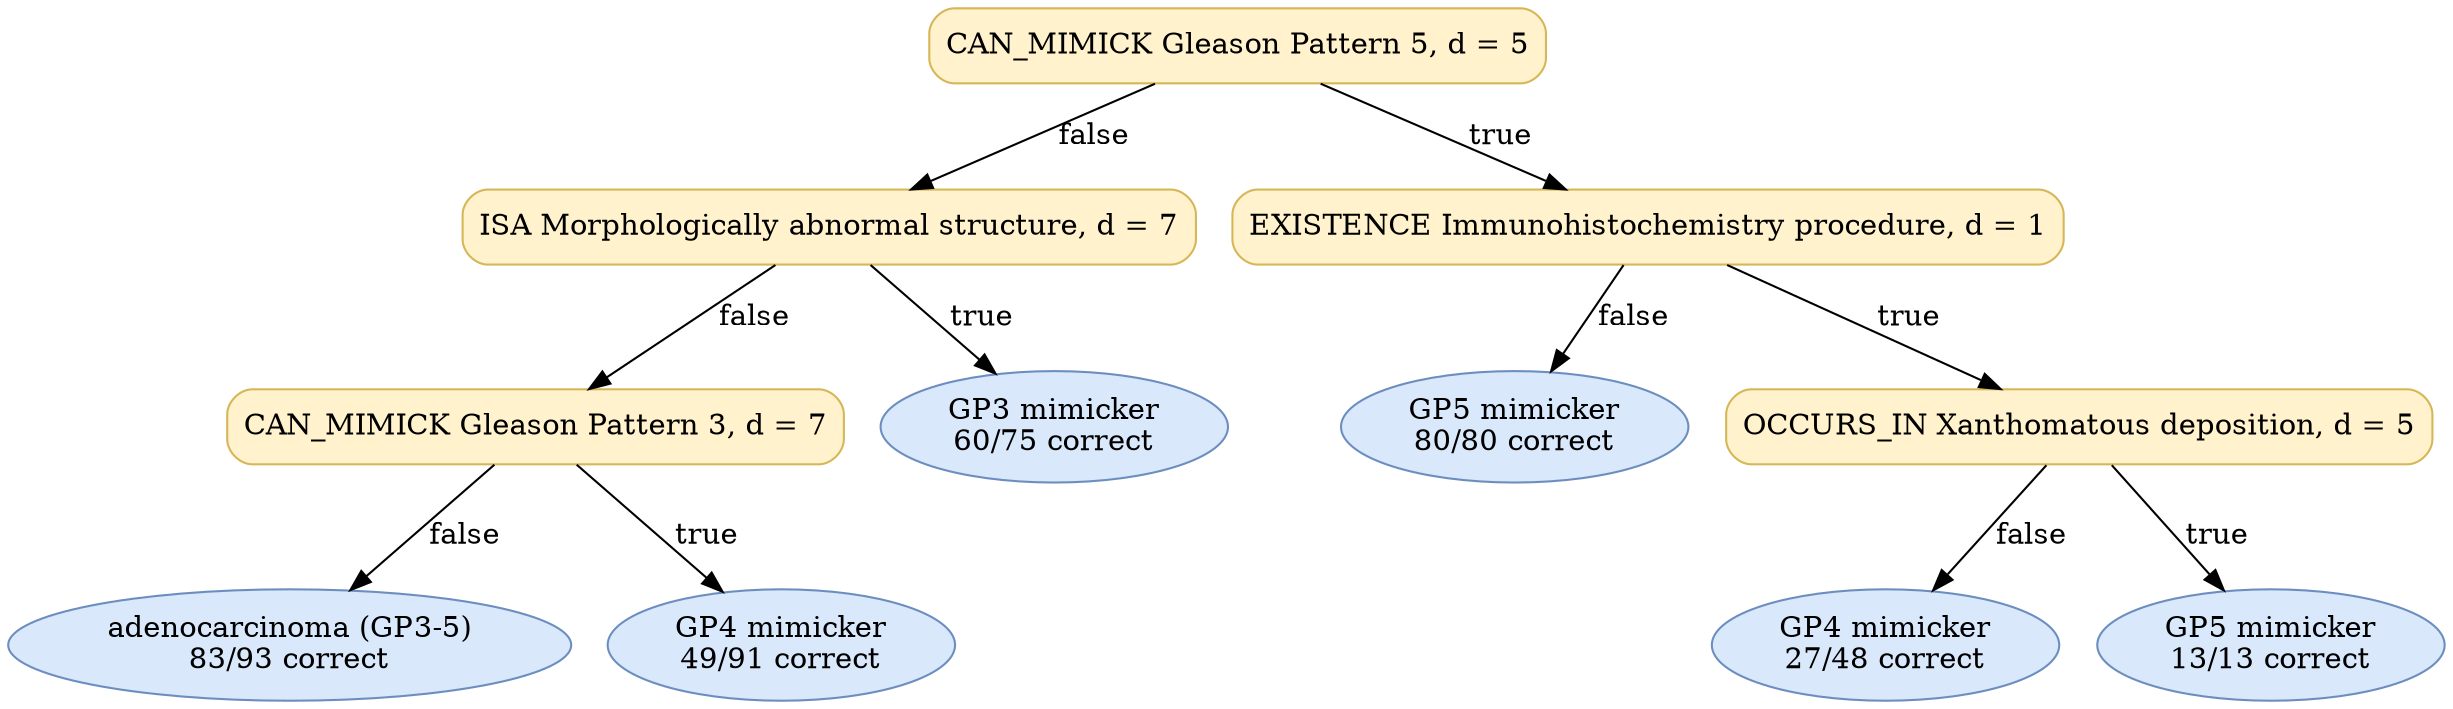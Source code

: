 digraph "DT" {
fontname="Times-Roman";
label="";
node [fontname="Times-Roman"];
Node1 [color="#D6B656", fillcolor="#FFF2CC", label="CAN_MIMICK Gleason Pattern 5, d = 5", shape="box", style="rounded,filled"];
Node2 [color="#D6B656", fillcolor="#FFF2CC", label="ISA Morphologically abnormal structure, d = 7", shape="box", style="rounded,filled"];
Node3 [color="#D6B656", fillcolor="#FFF2CC", label="CAN_MIMICK Gleason Pattern 3, d = 7", shape="box", style="rounded,filled"];
Node4 [color="#6C8EBF", fillcolor="#DAE8FC", label=<adenocarcinoma (GP3-5)<br/>83/93 correct>, shape="ellipse", style="rounded,filled"];
Node5 [color="#6C8EBF", fillcolor="#DAE8FC", label=<GP4 mimicker<br/>49/91 correct>, shape="ellipse", style="rounded,filled"];
Node6 [color="#6C8EBF", fillcolor="#DAE8FC", label=<GP3 mimicker<br/>60/75 correct>, shape="ellipse", style="rounded,filled"];
Node7 [color="#D6B656", fillcolor="#FFF2CC", label="EXISTENCE Immunohistochemistry procedure, d = 1", shape="box", style="rounded,filled"];
Node8 [color="#6C8EBF", fillcolor="#DAE8FC", label=<GP5 mimicker<br/>80/80 correct>, shape="ellipse", style="rounded,filled"];
Node9 [color="#D6B656", fillcolor="#FFF2CC", label="OCCURS_IN Xanthomatous deposition, d = 5", shape="box", style="rounded,filled"];
Node10 [color="#6C8EBF", fillcolor="#DAE8FC", label=<GP4 mimicker<br/>27/48 correct>, shape="ellipse", style="rounded,filled"];
Node11 [color="#6C8EBF", fillcolor="#DAE8FC", label=<GP5 mimicker<br/>13/13 correct>, shape="ellipse", style="rounded,filled"];
Node1 -> Node2  [key=0, label="false"];
Node1 -> Node7  [key=0, label="true"];
Node2 -> Node3  [key=0, label="false"];
Node2 -> Node6  [key=0, label="true"];
Node3 -> Node4  [key=0, label="false"];
Node3 -> Node5  [key=0, label="true"];
Node7 -> Node8  [key=0, label="false"];
Node7 -> Node9  [key=0, label="true"];
Node9 -> Node10  [key=0, label="false"];
Node9 -> Node11  [key=0, label="true"];
}
